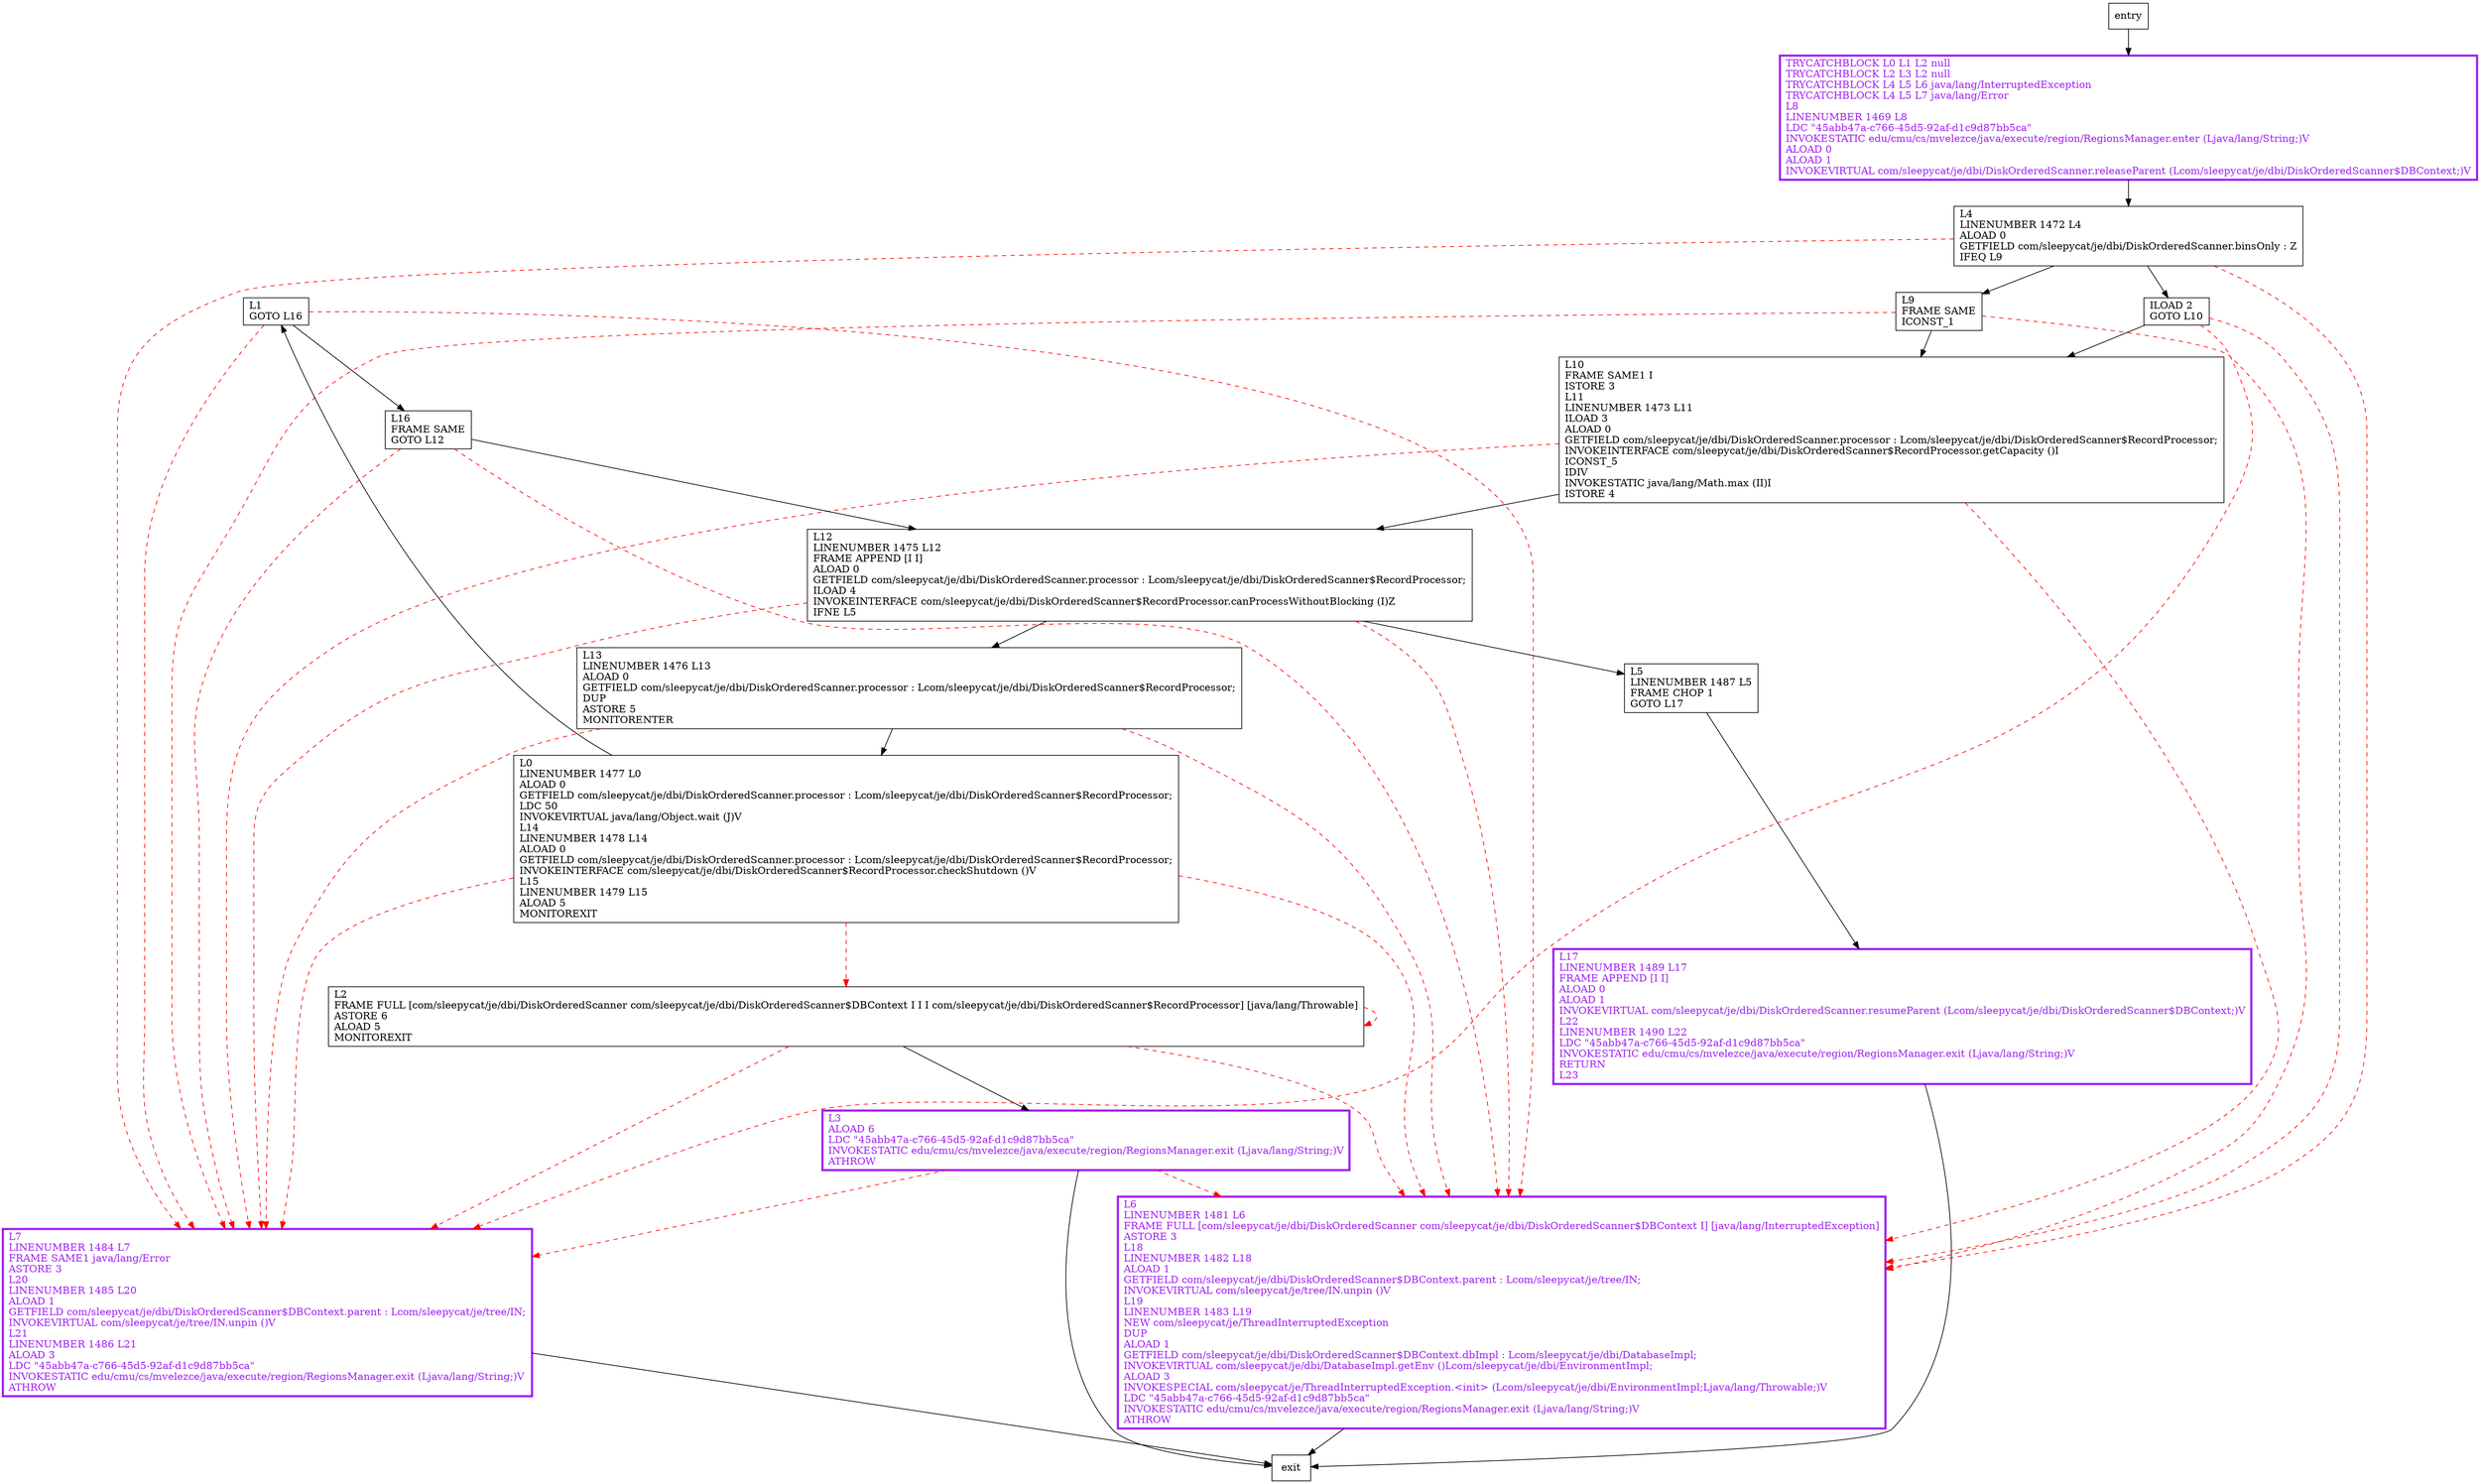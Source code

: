 digraph waitForConsumer {
node [shape=record];
956019729 [label="L1\lGOTO L16\l"];
2130182880 [label="L12\lLINENUMBER 1475 L12\lFRAME APPEND [I I]\lALOAD 0\lGETFIELD com/sleepycat/je/dbi/DiskOrderedScanner.processor : Lcom/sleepycat/je/dbi/DiskOrderedScanner$RecordProcessor;\lILOAD 4\lINVOKEINTERFACE com/sleepycat/je/dbi/DiskOrderedScanner$RecordProcessor.canProcessWithoutBlocking (I)Z\lIFNE L5\l"];
1190348495 [label="L6\lLINENUMBER 1481 L6\lFRAME FULL [com/sleepycat/je/dbi/DiskOrderedScanner com/sleepycat/je/dbi/DiskOrderedScanner$DBContext I] [java/lang/InterruptedException]\lASTORE 3\lL18\lLINENUMBER 1482 L18\lALOAD 1\lGETFIELD com/sleepycat/je/dbi/DiskOrderedScanner$DBContext.parent : Lcom/sleepycat/je/tree/IN;\lINVOKEVIRTUAL com/sleepycat/je/tree/IN.unpin ()V\lL19\lLINENUMBER 1483 L19\lNEW com/sleepycat/je/ThreadInterruptedException\lDUP\lALOAD 1\lGETFIELD com/sleepycat/je/dbi/DiskOrderedScanner$DBContext.dbImpl : Lcom/sleepycat/je/dbi/DatabaseImpl;\lINVOKEVIRTUAL com/sleepycat/je/dbi/DatabaseImpl.getEnv ()Lcom/sleepycat/je/dbi/EnvironmentImpl;\lALOAD 3\lINVOKESPECIAL com/sleepycat/je/ThreadInterruptedException.\<init\> (Lcom/sleepycat/je/dbi/EnvironmentImpl;Ljava/lang/Throwable;)V\lLDC \"45abb47a-c766-45d5-92af-d1c9d87bb5ca\"\lINVOKESTATIC edu/cmu/cs/mvelezce/java/execute/region/RegionsManager.exit (Ljava/lang/String;)V\lATHROW\l"];
1375625797 [label="TRYCATCHBLOCK L0 L1 L2 null\lTRYCATCHBLOCK L2 L3 L2 null\lTRYCATCHBLOCK L4 L5 L6 java/lang/InterruptedException\lTRYCATCHBLOCK L4 L5 L7 java/lang/Error\lL8\lLINENUMBER 1469 L8\lLDC \"45abb47a-c766-45d5-92af-d1c9d87bb5ca\"\lINVOKESTATIC edu/cmu/cs/mvelezce/java/execute/region/RegionsManager.enter (Ljava/lang/String;)V\lALOAD 0\lALOAD 1\lINVOKEVIRTUAL com/sleepycat/je/dbi/DiskOrderedScanner.releaseParent (Lcom/sleepycat/je/dbi/DiskOrderedScanner$DBContext;)V\l"];
1173200496 [label="L17\lLINENUMBER 1489 L17\lFRAME APPEND [I I]\lALOAD 0\lALOAD 1\lINVOKEVIRTUAL com/sleepycat/je/dbi/DiskOrderedScanner.resumeParent (Lcom/sleepycat/je/dbi/DiskOrderedScanner$DBContext;)V\lL22\lLINENUMBER 1490 L22\lLDC \"45abb47a-c766-45d5-92af-d1c9d87bb5ca\"\lINVOKESTATIC edu/cmu/cs/mvelezce/java/execute/region/RegionsManager.exit (Ljava/lang/String;)V\lRETURN\lL23\l"];
1716830898 [label="L4\lLINENUMBER 1472 L4\lALOAD 0\lGETFIELD com/sleepycat/je/dbi/DiskOrderedScanner.binsOnly : Z\lIFEQ L9\l"];
1459259431 [label="L13\lLINENUMBER 1476 L13\lALOAD 0\lGETFIELD com/sleepycat/je/dbi/DiskOrderedScanner.processor : Lcom/sleepycat/je/dbi/DiskOrderedScanner$RecordProcessor;\lDUP\lASTORE 5\lMONITORENTER\l"];
337086375 [label="L9\lFRAME SAME\lICONST_1\l"];
511203276 [label="L10\lFRAME SAME1 I\lISTORE 3\lL11\lLINENUMBER 1473 L11\lILOAD 3\lALOAD 0\lGETFIELD com/sleepycat/je/dbi/DiskOrderedScanner.processor : Lcom/sleepycat/je/dbi/DiskOrderedScanner$RecordProcessor;\lINVOKEINTERFACE com/sleepycat/je/dbi/DiskOrderedScanner$RecordProcessor.getCapacity ()I\lICONST_5\lIDIV\lINVOKESTATIC java/lang/Math.max (II)I\lISTORE 4\l"];
2057136794 [label="L0\lLINENUMBER 1477 L0\lALOAD 0\lGETFIELD com/sleepycat/je/dbi/DiskOrderedScanner.processor : Lcom/sleepycat/je/dbi/DiskOrderedScanner$RecordProcessor;\lLDC 50\lINVOKEVIRTUAL java/lang/Object.wait (J)V\lL14\lLINENUMBER 1478 L14\lALOAD 0\lGETFIELD com/sleepycat/je/dbi/DiskOrderedScanner.processor : Lcom/sleepycat/je/dbi/DiskOrderedScanner$RecordProcessor;\lINVOKEINTERFACE com/sleepycat/je/dbi/DiskOrderedScanner$RecordProcessor.checkShutdown ()V\lL15\lLINENUMBER 1479 L15\lALOAD 5\lMONITOREXIT\l"];
1430393796 [label="L2\lFRAME FULL [com/sleepycat/je/dbi/DiskOrderedScanner com/sleepycat/je/dbi/DiskOrderedScanner$DBContext I I I com/sleepycat/je/dbi/DiskOrderedScanner$RecordProcessor] [java/lang/Throwable]\lASTORE 6\lALOAD 5\lMONITOREXIT\l"];
57321813 [label="L5\lLINENUMBER 1487 L5\lFRAME CHOP 1\lGOTO L17\l"];
1419157205 [label="L7\lLINENUMBER 1484 L7\lFRAME SAME1 java/lang/Error\lASTORE 3\lL20\lLINENUMBER 1485 L20\lALOAD 1\lGETFIELD com/sleepycat/je/dbi/DiskOrderedScanner$DBContext.parent : Lcom/sleepycat/je/tree/IN;\lINVOKEVIRTUAL com/sleepycat/je/tree/IN.unpin ()V\lL21\lLINENUMBER 1486 L21\lALOAD 3\lLDC \"45abb47a-c766-45d5-92af-d1c9d87bb5ca\"\lINVOKESTATIC edu/cmu/cs/mvelezce/java/execute/region/RegionsManager.exit (Ljava/lang/String;)V\lATHROW\l"];
2005712739 [label="L3\lALOAD 6\lLDC \"45abb47a-c766-45d5-92af-d1c9d87bb5ca\"\lINVOKESTATIC edu/cmu/cs/mvelezce/java/execute/region/RegionsManager.exit (Ljava/lang/String;)V\lATHROW\l"];
435645621 [label="L16\lFRAME SAME\lGOTO L12\l"];
1113699441 [label="ILOAD 2\lGOTO L10\l"];
entry;
exit;
956019729 -> 1190348495 [style=dashed, color=red]
956019729 -> 1419157205 [style=dashed, color=red]
956019729 -> 435645621
2130182880 -> 1190348495 [style=dashed, color=red]
2130182880 -> 57321813
2130182880 -> 1419157205 [style=dashed, color=red]
2130182880 -> 1459259431
1190348495 -> exit
1375625797 -> 1716830898
1173200496 -> exit
1716830898 -> 337086375
1716830898 -> 1190348495 [style=dashed, color=red]
1716830898 -> 1419157205 [style=dashed, color=red]
1716830898 -> 1113699441
1459259431 -> 1190348495 [style=dashed, color=red]
1459259431 -> 2057136794
1459259431 -> 1419157205 [style=dashed, color=red]
entry -> 1375625797
337086375 -> 1190348495 [style=dashed, color=red]
337086375 -> 511203276
337086375 -> 1419157205 [style=dashed, color=red]
511203276 -> 2130182880
511203276 -> 1190348495 [style=dashed, color=red]
511203276 -> 1419157205 [style=dashed, color=red]
2057136794 -> 956019729
2057136794 -> 1190348495 [style=dashed, color=red]
2057136794 -> 1430393796 [style=dashed, color=red]
2057136794 -> 1419157205 [style=dashed, color=red]
1430393796 -> 1190348495 [style=dashed, color=red]
1430393796 -> 1430393796 [style=dashed, color=red]
1430393796 -> 1419157205 [style=dashed, color=red]
1430393796 -> 2005712739
57321813 -> 1173200496
1419157205 -> exit
2005712739 -> exit
2005712739 -> 1190348495 [style=dashed, color=red]
2005712739 -> 1419157205 [style=dashed, color=red]
435645621 -> 2130182880
435645621 -> 1190348495 [style=dashed, color=red]
435645621 -> 1419157205 [style=dashed, color=red]
1113699441 -> 1190348495 [style=dashed, color=red]
1113699441 -> 511203276
1113699441 -> 1419157205 [style=dashed, color=red]
1190348495[fontcolor="purple", penwidth=3, color="purple"];
1375625797[fontcolor="purple", penwidth=3, color="purple"];
1173200496[fontcolor="purple", penwidth=3, color="purple"];
1419157205[fontcolor="purple", penwidth=3, color="purple"];
2005712739[fontcolor="purple", penwidth=3, color="purple"];
}
